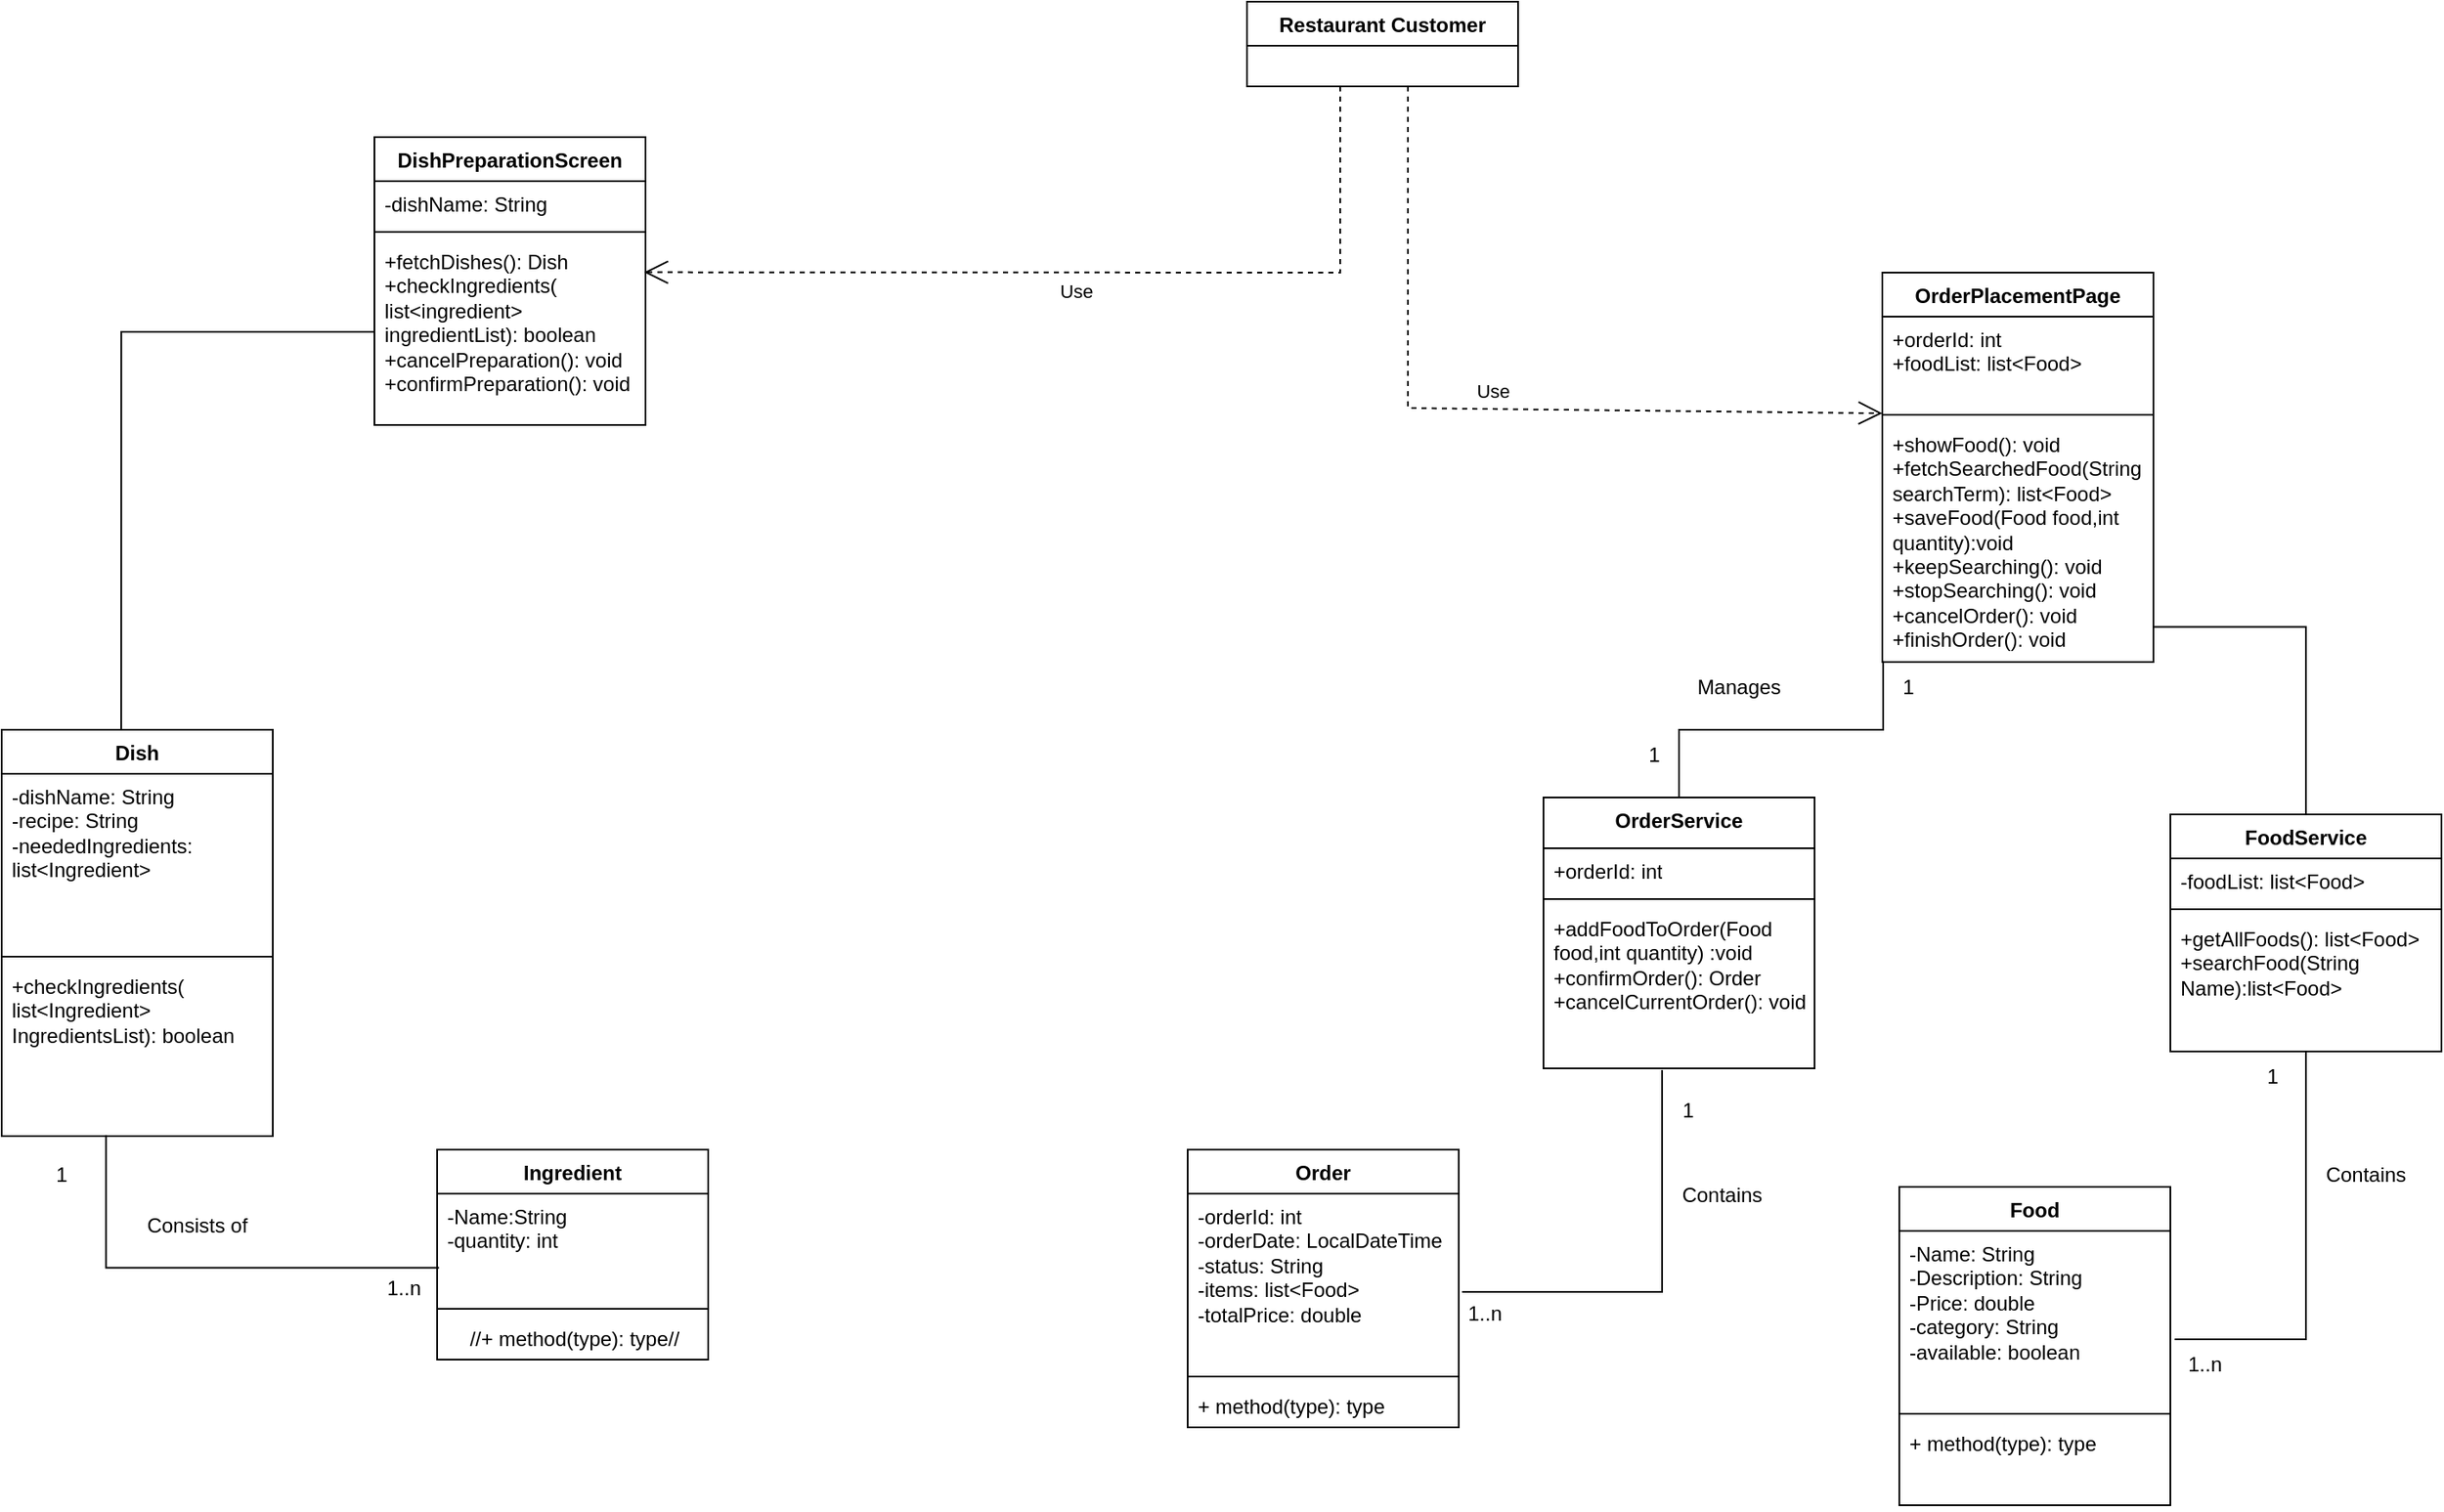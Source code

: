 <mxfile version="27.0.5">
  <diagram name="Σελίδα-1" id="VbvC_hYN4VeRJr1SmG8f">
    <mxGraphModel dx="3005" dy="2323" grid="1" gridSize="10" guides="1" tooltips="1" connect="1" arrows="1" fold="1" page="1" pageScale="1" pageWidth="827" pageHeight="1169" math="0" shadow="0">
      <root>
        <mxCell id="0" />
        <mxCell id="1" parent="0" />
        <mxCell id="A1f5qZkB9SCuruUHtYql-1" value="OrderPlacementPage" style="swimlane;fontStyle=1;align=center;verticalAlign=top;childLayout=stackLayout;horizontal=1;startSize=26;horizontalStack=0;resizeParent=1;resizeParentMax=0;resizeLast=0;collapsible=1;marginBottom=0;whiteSpace=wrap;html=1;" parent="1" vertex="1">
          <mxGeometry x="360" y="-160" width="160" height="230" as="geometry" />
        </mxCell>
        <mxCell id="A1f5qZkB9SCuruUHtYql-2" value="+orderId: int&lt;div&gt;+foodList: list&amp;lt;Food&amp;gt;&lt;/div&gt;" style="text;strokeColor=none;fillColor=none;align=left;verticalAlign=top;spacingLeft=4;spacingRight=4;overflow=hidden;rotatable=0;points=[[0,0.5],[1,0.5]];portConstraint=eastwest;whiteSpace=wrap;html=1;" parent="A1f5qZkB9SCuruUHtYql-1" vertex="1">
          <mxGeometry y="26" width="160" height="54" as="geometry" />
        </mxCell>
        <mxCell id="A1f5qZkB9SCuruUHtYql-3" value="" style="line;strokeWidth=1;fillColor=none;align=left;verticalAlign=middle;spacingTop=-1;spacingLeft=3;spacingRight=3;rotatable=0;labelPosition=right;points=[];portConstraint=eastwest;strokeColor=inherit;" parent="A1f5qZkB9SCuruUHtYql-1" vertex="1">
          <mxGeometry y="80" width="160" height="8" as="geometry" />
        </mxCell>
        <mxCell id="A1f5qZkB9SCuruUHtYql-4" value="+showFood(): void&lt;div&gt;+fetchSearchedFood(String searchTerm): list&amp;lt;Food&amp;gt;&lt;/div&gt;&lt;div&gt;+saveFood(Food food,int quantity):void&lt;/div&gt;&lt;div&gt;+keepSearching(): void&lt;/div&gt;&lt;div&gt;+stopSearching(): void&lt;/div&gt;&lt;div&gt;+cancelOrder(): void&lt;/div&gt;&lt;div&gt;+finishOrder(): void&lt;/div&gt;" style="text;strokeColor=none;fillColor=none;align=left;verticalAlign=top;spacingLeft=4;spacingRight=4;overflow=hidden;rotatable=0;points=[[0,0.5],[1,0.5]];portConstraint=eastwest;whiteSpace=wrap;html=1;" parent="A1f5qZkB9SCuruUHtYql-1" vertex="1">
          <mxGeometry y="88" width="160" height="142" as="geometry" />
        </mxCell>
        <mxCell id="A1f5qZkB9SCuruUHtYql-5" value="FoodService" style="swimlane;fontStyle=1;align=center;verticalAlign=top;childLayout=stackLayout;horizontal=1;startSize=26;horizontalStack=0;resizeParent=1;resizeParentMax=0;resizeLast=0;collapsible=1;marginBottom=0;whiteSpace=wrap;html=1;" parent="1" vertex="1">
          <mxGeometry x="530" y="160" width="160" height="140" as="geometry" />
        </mxCell>
        <mxCell id="A1f5qZkB9SCuruUHtYql-6" value="-foodList: list&amp;lt;Food&amp;gt;" style="text;strokeColor=none;fillColor=none;align=left;verticalAlign=top;spacingLeft=4;spacingRight=4;overflow=hidden;rotatable=0;points=[[0,0.5],[1,0.5]];portConstraint=eastwest;whiteSpace=wrap;html=1;" parent="A1f5qZkB9SCuruUHtYql-5" vertex="1">
          <mxGeometry y="26" width="160" height="26" as="geometry" />
        </mxCell>
        <mxCell id="A1f5qZkB9SCuruUHtYql-7" value="" style="line;strokeWidth=1;fillColor=none;align=left;verticalAlign=middle;spacingTop=-1;spacingLeft=3;spacingRight=3;rotatable=0;labelPosition=right;points=[];portConstraint=eastwest;strokeColor=inherit;" parent="A1f5qZkB9SCuruUHtYql-5" vertex="1">
          <mxGeometry y="52" width="160" height="8" as="geometry" />
        </mxCell>
        <mxCell id="A1f5qZkB9SCuruUHtYql-8" value="+getAllFoods(): list&amp;lt;Food&amp;gt;&lt;div&gt;+searchFood(String Name):list&amp;lt;Food&amp;gt;&lt;/div&gt;" style="text;strokeColor=none;fillColor=none;align=left;verticalAlign=top;spacingLeft=4;spacingRight=4;overflow=hidden;rotatable=0;points=[[0,0.5],[1,0.5]];portConstraint=eastwest;whiteSpace=wrap;html=1;" parent="A1f5qZkB9SCuruUHtYql-5" vertex="1">
          <mxGeometry y="60" width="160" height="80" as="geometry" />
        </mxCell>
        <mxCell id="A1f5qZkB9SCuruUHtYql-13" value="Order" style="swimlane;fontStyle=1;align=center;verticalAlign=top;childLayout=stackLayout;horizontal=1;startSize=26;horizontalStack=0;resizeParent=1;resizeParentMax=0;resizeLast=0;collapsible=1;marginBottom=0;whiteSpace=wrap;html=1;" parent="1" vertex="1">
          <mxGeometry x="-50" y="358" width="160" height="164" as="geometry" />
        </mxCell>
        <mxCell id="A1f5qZkB9SCuruUHtYql-14" value="-orderId: int&lt;div&gt;-orderDate: LocalDateTime&lt;/div&gt;&lt;div&gt;-status: String&lt;/div&gt;&lt;div&gt;-items: list&amp;lt;Food&amp;gt;&lt;/div&gt;&lt;div&gt;-totalPrice: double&lt;/div&gt;" style="text;strokeColor=none;fillColor=none;align=left;verticalAlign=top;spacingLeft=4;spacingRight=4;overflow=hidden;rotatable=0;points=[[0,0.5],[1,0.5]];portConstraint=eastwest;whiteSpace=wrap;html=1;" parent="A1f5qZkB9SCuruUHtYql-13" vertex="1">
          <mxGeometry y="26" width="160" height="104" as="geometry" />
        </mxCell>
        <mxCell id="A1f5qZkB9SCuruUHtYql-15" value="" style="line;strokeWidth=1;fillColor=none;align=left;verticalAlign=middle;spacingTop=-1;spacingLeft=3;spacingRight=3;rotatable=0;labelPosition=right;points=[];portConstraint=eastwest;strokeColor=inherit;" parent="A1f5qZkB9SCuruUHtYql-13" vertex="1">
          <mxGeometry y="130" width="160" height="8" as="geometry" />
        </mxCell>
        <mxCell id="A1f5qZkB9SCuruUHtYql-16" value="+ method(type): type" style="text;strokeColor=none;fillColor=none;align=left;verticalAlign=top;spacingLeft=4;spacingRight=4;overflow=hidden;rotatable=0;points=[[0,0.5],[1,0.5]];portConstraint=eastwest;whiteSpace=wrap;html=1;" parent="A1f5qZkB9SCuruUHtYql-13" vertex="1">
          <mxGeometry y="138" width="160" height="26" as="geometry" />
        </mxCell>
        <mxCell id="A1f5qZkB9SCuruUHtYql-21" value="Food" style="swimlane;fontStyle=1;align=center;verticalAlign=top;childLayout=stackLayout;horizontal=1;startSize=26;horizontalStack=0;resizeParent=1;resizeParentMax=0;resizeLast=0;collapsible=1;marginBottom=0;whiteSpace=wrap;html=1;" parent="1" vertex="1">
          <mxGeometry x="370" y="380" width="160" height="188" as="geometry" />
        </mxCell>
        <mxCell id="A1f5qZkB9SCuruUHtYql-22" value="-Name: String&lt;div&gt;-Description: String&lt;/div&gt;&lt;div&gt;-Price: double&lt;/div&gt;&lt;div&gt;-category: String&lt;/div&gt;&lt;div&gt;-available: boolean&lt;/div&gt;" style="text;strokeColor=none;fillColor=none;align=left;verticalAlign=top;spacingLeft=4;spacingRight=4;overflow=hidden;rotatable=0;points=[[0,0.5],[1,0.5]];portConstraint=eastwest;whiteSpace=wrap;html=1;" parent="A1f5qZkB9SCuruUHtYql-21" vertex="1">
          <mxGeometry y="26" width="160" height="104" as="geometry" />
        </mxCell>
        <mxCell id="A1f5qZkB9SCuruUHtYql-23" value="" style="line;strokeWidth=1;fillColor=none;align=left;verticalAlign=middle;spacingTop=-1;spacingLeft=3;spacingRight=3;rotatable=0;labelPosition=right;points=[];portConstraint=eastwest;strokeColor=inherit;" parent="A1f5qZkB9SCuruUHtYql-21" vertex="1">
          <mxGeometry y="130" width="160" height="8" as="geometry" />
        </mxCell>
        <mxCell id="A1f5qZkB9SCuruUHtYql-24" value="+ method(type): type" style="text;strokeColor=none;fillColor=none;align=left;verticalAlign=top;spacingLeft=4;spacingRight=4;overflow=hidden;rotatable=0;points=[[0,0.5],[1,0.5]];portConstraint=eastwest;whiteSpace=wrap;html=1;" parent="A1f5qZkB9SCuruUHtYql-21" vertex="1">
          <mxGeometry y="138" width="160" height="50" as="geometry" />
        </mxCell>
        <mxCell id="A1f5qZkB9SCuruUHtYql-25" value="OrderService" style="swimlane;fontStyle=1;align=center;verticalAlign=top;childLayout=stackLayout;horizontal=1;startSize=30;horizontalStack=0;resizeParent=1;resizeParentMax=0;resizeLast=0;collapsible=1;marginBottom=0;whiteSpace=wrap;html=1;" parent="1" vertex="1">
          <mxGeometry x="160" y="150" width="160" height="160" as="geometry" />
        </mxCell>
        <mxCell id="A1f5qZkB9SCuruUHtYql-26" value="+orderId: int" style="text;strokeColor=none;fillColor=none;align=left;verticalAlign=top;spacingLeft=4;spacingRight=4;overflow=hidden;rotatable=0;points=[[0,0.5],[1,0.5]];portConstraint=eastwest;whiteSpace=wrap;html=1;" parent="A1f5qZkB9SCuruUHtYql-25" vertex="1">
          <mxGeometry y="30" width="160" height="26" as="geometry" />
        </mxCell>
        <mxCell id="A1f5qZkB9SCuruUHtYql-27" value="" style="line;strokeWidth=1;fillColor=none;align=left;verticalAlign=middle;spacingTop=-1;spacingLeft=3;spacingRight=3;rotatable=0;labelPosition=right;points=[];portConstraint=eastwest;strokeColor=inherit;" parent="A1f5qZkB9SCuruUHtYql-25" vertex="1">
          <mxGeometry y="56" width="160" height="8" as="geometry" />
        </mxCell>
        <mxCell id="A1f5qZkB9SCuruUHtYql-28" value="+addFoodToOrder(Food food,int quantity) :void&lt;div&gt;+confirmOrder(): Order&lt;/div&gt;&lt;div&gt;+cancelCurrentOrder(): void&lt;/div&gt;" style="text;strokeColor=none;fillColor=none;align=left;verticalAlign=top;spacingLeft=4;spacingRight=4;overflow=hidden;rotatable=0;points=[[0,0.5],[1,0.5]];portConstraint=eastwest;whiteSpace=wrap;html=1;" parent="A1f5qZkB9SCuruUHtYql-25" vertex="1">
          <mxGeometry y="64" width="160" height="96" as="geometry" />
        </mxCell>
        <mxCell id="A1f5qZkB9SCuruUHtYql-36" value="Restaurant Customer" style="swimlane;fontStyle=1;align=center;verticalAlign=top;childLayout=stackLayout;horizontal=1;startSize=26;horizontalStack=0;resizeParent=1;resizeParentMax=0;resizeLast=0;collapsible=1;marginBottom=0;whiteSpace=wrap;html=1;" parent="1" vertex="1">
          <mxGeometry x="-15" y="-320" width="160" height="50" as="geometry" />
        </mxCell>
        <mxCell id="A1f5qZkB9SCuruUHtYql-47" value="" style="endArrow=none;html=1;edgeStyle=orthogonalEdgeStyle;rounded=0;exitX=1.003;exitY=0.854;exitDx=0;exitDy=0;exitPerimeter=0;entryX=0.5;entryY=0;entryDx=0;entryDy=0;" parent="1" source="A1f5qZkB9SCuruUHtYql-4" target="A1f5qZkB9SCuruUHtYql-5" edge="1">
          <mxGeometry relative="1" as="geometry">
            <mxPoint x="550" y="100" as="sourcePoint" />
            <mxPoint x="710" y="100" as="targetPoint" />
          </mxGeometry>
        </mxCell>
        <mxCell id="A1f5qZkB9SCuruUHtYql-50" value="" style="endArrow=none;html=1;edgeStyle=orthogonalEdgeStyle;rounded=0;exitX=0.003;exitY=0.996;exitDx=0;exitDy=0;exitPerimeter=0;entryX=0.5;entryY=0;entryDx=0;entryDy=0;" parent="1" source="A1f5qZkB9SCuruUHtYql-4" target="A1f5qZkB9SCuruUHtYql-25" edge="1">
          <mxGeometry relative="1" as="geometry">
            <mxPoint x="380" y="130" as="sourcePoint" />
            <mxPoint x="540" y="130" as="targetPoint" />
          </mxGeometry>
        </mxCell>
        <mxCell id="A1f5qZkB9SCuruUHtYql-53" value="Dish" style="swimlane;fontStyle=1;align=center;verticalAlign=top;childLayout=stackLayout;horizontal=1;startSize=26;horizontalStack=0;resizeParent=1;resizeParentMax=0;resizeLast=0;collapsible=1;marginBottom=0;whiteSpace=wrap;html=1;" parent="1" vertex="1">
          <mxGeometry x="-750" y="110" width="160" height="240" as="geometry" />
        </mxCell>
        <mxCell id="A1f5qZkB9SCuruUHtYql-54" value="-dishName: String&lt;div&gt;-recipe: String&lt;/div&gt;&lt;div&gt;-neededIngredients: list&amp;lt;Ingredient&amp;gt;&lt;/div&gt;" style="text;strokeColor=none;fillColor=none;align=left;verticalAlign=top;spacingLeft=4;spacingRight=4;overflow=hidden;rotatable=0;points=[[0,0.5],[1,0.5]];portConstraint=eastwest;whiteSpace=wrap;html=1;" parent="A1f5qZkB9SCuruUHtYql-53" vertex="1">
          <mxGeometry y="26" width="160" height="104" as="geometry" />
        </mxCell>
        <mxCell id="A1f5qZkB9SCuruUHtYql-55" value="" style="line;strokeWidth=1;fillColor=none;align=left;verticalAlign=middle;spacingTop=-1;spacingLeft=3;spacingRight=3;rotatable=0;labelPosition=right;points=[];portConstraint=eastwest;strokeColor=inherit;" parent="A1f5qZkB9SCuruUHtYql-53" vertex="1">
          <mxGeometry y="130" width="160" height="8" as="geometry" />
        </mxCell>
        <mxCell id="A1f5qZkB9SCuruUHtYql-56" value="+checkIngredients( list&amp;lt;Ingredient&amp;gt; IngredientsList): boolean" style="text;strokeColor=none;fillColor=none;align=left;verticalAlign=top;spacingLeft=4;spacingRight=4;overflow=hidden;rotatable=0;points=[[0,0.5],[1,0.5]];portConstraint=eastwest;whiteSpace=wrap;html=1;" parent="A1f5qZkB9SCuruUHtYql-53" vertex="1">
          <mxGeometry y="138" width="160" height="102" as="geometry" />
        </mxCell>
        <mxCell id="A1f5qZkB9SCuruUHtYql-61" value="DishPreparationScreen" style="swimlane;fontStyle=1;align=center;verticalAlign=top;childLayout=stackLayout;horizontal=1;startSize=26;horizontalStack=0;resizeParent=1;resizeParentMax=0;resizeLast=0;collapsible=1;marginBottom=0;whiteSpace=wrap;html=1;" parent="1" vertex="1">
          <mxGeometry x="-530" y="-240" width="160" height="170" as="geometry" />
        </mxCell>
        <mxCell id="A1f5qZkB9SCuruUHtYql-62" value="-dishName: String" style="text;strokeColor=none;fillColor=none;align=left;verticalAlign=top;spacingLeft=4;spacingRight=4;overflow=hidden;rotatable=0;points=[[0,0.5],[1,0.5]];portConstraint=eastwest;whiteSpace=wrap;html=1;" parent="A1f5qZkB9SCuruUHtYql-61" vertex="1">
          <mxGeometry y="26" width="160" height="26" as="geometry" />
        </mxCell>
        <mxCell id="A1f5qZkB9SCuruUHtYql-63" value="" style="line;strokeWidth=1;fillColor=none;align=left;verticalAlign=middle;spacingTop=-1;spacingLeft=3;spacingRight=3;rotatable=0;labelPosition=right;points=[];portConstraint=eastwest;strokeColor=inherit;" parent="A1f5qZkB9SCuruUHtYql-61" vertex="1">
          <mxGeometry y="52" width="160" height="8" as="geometry" />
        </mxCell>
        <mxCell id="A1f5qZkB9SCuruUHtYql-64" value="+fetchDishes(): Dish&lt;div&gt;+checkIngredients( list&amp;lt;ingredient&amp;gt; ingredientList): boolean&lt;/div&gt;&lt;div&gt;+cancelPreparation(): void&lt;/div&gt;&lt;div&gt;+confirmPreparation(): void&lt;/div&gt;" style="text;strokeColor=none;fillColor=none;align=left;verticalAlign=top;spacingLeft=4;spacingRight=4;overflow=hidden;rotatable=0;points=[[0,0.5],[1,0.5]];portConstraint=eastwest;whiteSpace=wrap;html=1;" parent="A1f5qZkB9SCuruUHtYql-61" vertex="1">
          <mxGeometry y="60" width="160" height="110" as="geometry" />
        </mxCell>
        <mxCell id="A1f5qZkB9SCuruUHtYql-65" value="Ingredient" style="swimlane;fontStyle=1;align=center;verticalAlign=top;childLayout=stackLayout;horizontal=1;startSize=26;horizontalStack=0;resizeParent=1;resizeParentMax=0;resizeLast=0;collapsible=1;marginBottom=0;whiteSpace=wrap;html=1;" parent="1" vertex="1">
          <mxGeometry x="-493" y="358" width="160" height="124" as="geometry" />
        </mxCell>
        <mxCell id="A1f5qZkB9SCuruUHtYql-66" value="-Name:String&lt;div&gt;-quantity: int&lt;/div&gt;" style="text;strokeColor=none;fillColor=none;align=left;verticalAlign=top;spacingLeft=4;spacingRight=4;overflow=hidden;rotatable=0;points=[[0,0.5],[1,0.5]];portConstraint=eastwest;whiteSpace=wrap;html=1;" parent="A1f5qZkB9SCuruUHtYql-65" vertex="1">
          <mxGeometry y="26" width="160" height="64" as="geometry" />
        </mxCell>
        <mxCell id="A1f5qZkB9SCuruUHtYql-67" value="" style="line;strokeWidth=1;fillColor=none;align=left;verticalAlign=middle;spacingTop=-1;spacingLeft=3;spacingRight=3;rotatable=0;labelPosition=right;points=[];portConstraint=eastwest;strokeColor=inherit;" parent="A1f5qZkB9SCuruUHtYql-65" vertex="1">
          <mxGeometry y="90" width="160" height="8" as="geometry" />
        </mxCell>
        <mxCell id="A1f5qZkB9SCuruUHtYql-68" value="&amp;nbsp;&amp;nbsp;&amp;nbsp; //+ method(type): type//" style="text;strokeColor=none;fillColor=none;align=left;verticalAlign=top;spacingLeft=4;spacingRight=4;overflow=hidden;rotatable=0;points=[[0,0.5],[1,0.5]];portConstraint=eastwest;whiteSpace=wrap;html=1;" parent="A1f5qZkB9SCuruUHtYql-65" vertex="1">
          <mxGeometry y="98" width="160" height="26" as="geometry" />
        </mxCell>
        <mxCell id="A1f5qZkB9SCuruUHtYql-74" value="" style="endArrow=none;html=1;edgeStyle=orthogonalEdgeStyle;rounded=0;exitX=0;exitY=0.5;exitDx=0;exitDy=0;entryX=0.441;entryY=0;entryDx=0;entryDy=0;entryPerimeter=0;" parent="1" source="A1f5qZkB9SCuruUHtYql-64" target="A1f5qZkB9SCuruUHtYql-53" edge="1">
          <mxGeometry relative="1" as="geometry">
            <mxPoint x="-493" y="50" as="sourcePoint" />
            <mxPoint x="-333" y="50" as="targetPoint" />
          </mxGeometry>
        </mxCell>
        <mxCell id="hzQFkaZlohZEBe7GLANC-1" value="Use" style="endArrow=open;endSize=12;dashed=1;html=1;rounded=0;" edge="1" parent="1" target="A1f5qZkB9SCuruUHtYql-3">
          <mxGeometry x="0.021" y="11" width="160" relative="1" as="geometry">
            <mxPoint x="80" y="-270" as="sourcePoint" />
            <mxPoint x="190" y="-145.43" as="targetPoint" />
            <Array as="points">
              <mxPoint x="80" y="-80" />
            </Array>
            <mxPoint as="offset" />
          </mxGeometry>
        </mxCell>
        <mxCell id="hzQFkaZlohZEBe7GLANC-2" value="Manages" style="text;html=1;align=center;verticalAlign=middle;resizable=0;points=[];autosize=1;strokeColor=none;fillColor=none;" vertex="1" parent="1">
          <mxGeometry x="240" y="70" width="70" height="30" as="geometry" />
        </mxCell>
        <mxCell id="hzQFkaZlohZEBe7GLANC-3" value="1" style="text;html=1;align=center;verticalAlign=middle;resizable=0;points=[];autosize=1;strokeColor=none;fillColor=none;" vertex="1" parent="1">
          <mxGeometry x="210" y="110" width="30" height="30" as="geometry" />
        </mxCell>
        <mxCell id="hzQFkaZlohZEBe7GLANC-4" value="1" style="text;html=1;align=center;verticalAlign=middle;resizable=0;points=[];autosize=1;strokeColor=none;fillColor=none;" vertex="1" parent="1">
          <mxGeometry x="360" y="70" width="30" height="30" as="geometry" />
        </mxCell>
        <mxCell id="hzQFkaZlohZEBe7GLANC-5" value="" style="endArrow=none;html=1;edgeStyle=orthogonalEdgeStyle;rounded=0;entryX=1.012;entryY=0.558;entryDx=0;entryDy=0;entryPerimeter=0;" edge="1" parent="1" target="A1f5qZkB9SCuruUHtYql-14">
          <mxGeometry relative="1" as="geometry">
            <mxPoint x="230" y="311" as="sourcePoint" />
            <mxPoint x="190" y="451" as="targetPoint" />
            <Array as="points">
              <mxPoint x="230" y="311" />
              <mxPoint x="230" y="442" />
            </Array>
          </mxGeometry>
        </mxCell>
        <mxCell id="hzQFkaZlohZEBe7GLANC-6" value="Contains" style="text;html=1;align=center;verticalAlign=middle;resizable=0;points=[];autosize=1;strokeColor=none;fillColor=none;" vertex="1" parent="1">
          <mxGeometry x="230" y="370" width="70" height="30" as="geometry" />
        </mxCell>
        <mxCell id="hzQFkaZlohZEBe7GLANC-7" value="1" style="text;html=1;align=center;verticalAlign=middle;resizable=0;points=[];autosize=1;strokeColor=none;fillColor=none;" vertex="1" parent="1">
          <mxGeometry x="230" y="320" width="30" height="30" as="geometry" />
        </mxCell>
        <mxCell id="hzQFkaZlohZEBe7GLANC-8" value="1..n" style="text;html=1;align=center;verticalAlign=middle;resizable=0;points=[];autosize=1;strokeColor=none;fillColor=none;" vertex="1" parent="1">
          <mxGeometry x="105" y="440" width="40" height="30" as="geometry" />
        </mxCell>
        <mxCell id="hzQFkaZlohZEBe7GLANC-9" value="" style="endArrow=none;html=1;edgeStyle=orthogonalEdgeStyle;rounded=0;entryX=1.016;entryY=0.615;entryDx=0;entryDy=0;entryPerimeter=0;" edge="1" parent="1" target="A1f5qZkB9SCuruUHtYql-22">
          <mxGeometry relative="1" as="geometry">
            <mxPoint x="610" y="300" as="sourcePoint" />
            <mxPoint x="537" y="471.5" as="targetPoint" />
            <Array as="points">
              <mxPoint x="610" y="300" />
              <mxPoint x="610" y="470" />
            </Array>
          </mxGeometry>
        </mxCell>
        <mxCell id="hzQFkaZlohZEBe7GLANC-10" value="Contains" style="text;html=1;align=center;verticalAlign=middle;resizable=0;points=[];autosize=1;strokeColor=none;fillColor=none;" vertex="1" parent="1">
          <mxGeometry x="610" y="358" width="70" height="30" as="geometry" />
        </mxCell>
        <mxCell id="hzQFkaZlohZEBe7GLANC-11" value="1" style="text;html=1;align=center;verticalAlign=middle;resizable=0;points=[];autosize=1;strokeColor=none;fillColor=none;" vertex="1" parent="1">
          <mxGeometry x="575" y="300" width="30" height="30" as="geometry" />
        </mxCell>
        <mxCell id="hzQFkaZlohZEBe7GLANC-12" value="1..n" style="text;html=1;align=center;verticalAlign=middle;resizable=0;points=[];autosize=1;strokeColor=none;fillColor=none;" vertex="1" parent="1">
          <mxGeometry x="530" y="470" width="40" height="30" as="geometry" />
        </mxCell>
        <mxCell id="hzQFkaZlohZEBe7GLANC-13" value="" style="endArrow=none;html=1;edgeStyle=orthogonalEdgeStyle;rounded=0;exitX=0.007;exitY=0.683;exitDx=0;exitDy=0;exitPerimeter=0;entryX=0.385;entryY=0.994;entryDx=0;entryDy=0;entryPerimeter=0;" edge="1" parent="1" source="A1f5qZkB9SCuruUHtYql-66" target="A1f5qZkB9SCuruUHtYql-56">
          <mxGeometry relative="1" as="geometry">
            <mxPoint x="-570" y="419" as="sourcePoint" />
            <mxPoint x="-690" y="500" as="targetPoint" />
          </mxGeometry>
        </mxCell>
        <mxCell id="hzQFkaZlohZEBe7GLANC-14" value="1" style="text;html=1;align=center;verticalAlign=middle;resizable=0;points=[];autosize=1;strokeColor=none;fillColor=none;" vertex="1" parent="1">
          <mxGeometry x="-730" y="358" width="30" height="30" as="geometry" />
        </mxCell>
        <mxCell id="hzQFkaZlohZEBe7GLANC-15" value="1..n" style="text;html=1;align=center;verticalAlign=middle;resizable=0;points=[];autosize=1;strokeColor=none;fillColor=none;" vertex="1" parent="1">
          <mxGeometry x="-533" y="425" width="40" height="30" as="geometry" />
        </mxCell>
        <mxCell id="hzQFkaZlohZEBe7GLANC-16" value="Consists of" style="text;html=1;align=center;verticalAlign=middle;resizable=0;points=[];autosize=1;strokeColor=none;fillColor=none;" vertex="1" parent="1">
          <mxGeometry x="-675" y="388" width="80" height="30" as="geometry" />
        </mxCell>
        <mxCell id="hzQFkaZlohZEBe7GLANC-17" value="Use" style="endArrow=open;endSize=12;dashed=1;html=1;rounded=0;entryX=0.995;entryY=0.18;entryDx=0;entryDy=0;entryPerimeter=0;" edge="1" parent="1" target="A1f5qZkB9SCuruUHtYql-64">
          <mxGeometry x="0.021" y="11" width="160" relative="1" as="geometry">
            <mxPoint x="40" y="-270" as="sourcePoint" />
            <mxPoint x="370" y="-67" as="targetPoint" />
            <Array as="points">
              <mxPoint x="40" y="-160" />
            </Array>
            <mxPoint as="offset" />
          </mxGeometry>
        </mxCell>
      </root>
    </mxGraphModel>
  </diagram>
</mxfile>
